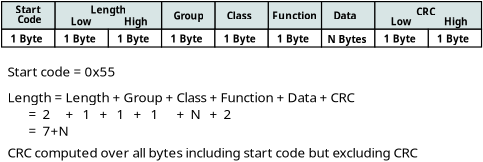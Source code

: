 <?xml version="1.0" encoding="UTF-8"?>
<dia:diagram xmlns:dia="http://www.lysator.liu.se/~alla/dia/">
  <dia:layer name="Background" visible="true" active="true">
    <dia:object type="Standard - Text" version="1" id="O0">
      <dia:attribute name="obj_pos">
        <dia:point val="5.675,11.217"/>
      </dia:attribute>
      <dia:attribute name="obj_bb">
        <dia:rectangle val="5.675,10.85;9.033,11.297"/>
      </dia:attribute>
      <dia:attribute name="text">
        <dia:composite type="text">
          <dia:attribute name="string">
            <dia:string>#Start code = 0x55#</dia:string>
          </dia:attribute>
          <dia:attribute name="font">
            <dia:font family="Cascadia Mono" style="0" name="Courier"/>
          </dia:attribute>
          <dia:attribute name="height">
            <dia:real val="0.423"/>
          </dia:attribute>
          <dia:attribute name="pos">
            <dia:point val="5.675,11.217"/>
          </dia:attribute>
          <dia:attribute name="color">
            <dia:color val="#000000"/>
          </dia:attribute>
          <dia:attribute name="alignment">
            <dia:enum val="0"/>
          </dia:attribute>
        </dia:composite>
      </dia:attribute>
      <dia:attribute name="valign">
        <dia:enum val="3"/>
      </dia:attribute>
    </dia:object>
    <dia:object type="Standard - Text" version="1" id="O1">
      <dia:attribute name="obj_pos">
        <dia:point val="5.675,11.867"/>
      </dia:attribute>
      <dia:attribute name="obj_bb">
        <dia:rectangle val="5.675,11.5;16.538,12.794"/>
      </dia:attribute>
      <dia:attribute name="text">
        <dia:composite type="text">
          <dia:attribute name="string">
            <dia:string>#Length = Length + Group + Class + Function + Data + CRC
       =  2     +   1   +   1   +   1      +  N   +  2
       =  7+N#</dia:string>
          </dia:attribute>
          <dia:attribute name="font">
            <dia:font family="Cascadia Mono" style="0" name="Courier"/>
          </dia:attribute>
          <dia:attribute name="height">
            <dia:real val="0.423"/>
          </dia:attribute>
          <dia:attribute name="pos">
            <dia:point val="5.675,11.867"/>
          </dia:attribute>
          <dia:attribute name="color">
            <dia:color val="#000000"/>
          </dia:attribute>
          <dia:attribute name="alignment">
            <dia:enum val="0"/>
          </dia:attribute>
        </dia:composite>
      </dia:attribute>
      <dia:attribute name="valign">
        <dia:enum val="3"/>
      </dia:attribute>
    </dia:object>
    <dia:object type="Standard - Text" version="1" id="O2">
      <dia:attribute name="obj_pos">
        <dia:point val="5.675,13.268"/>
      </dia:attribute>
      <dia:attribute name="obj_bb">
        <dia:rectangle val="5.675,12.9;18.71,13.348"/>
      </dia:attribute>
      <dia:attribute name="text">
        <dia:composite type="text">
          <dia:attribute name="string">
            <dia:string>#CRC computed over all bytes including start code but excluding CRC#</dia:string>
          </dia:attribute>
          <dia:attribute name="font">
            <dia:font family="Cascadia Mono" style="0" name="Courier"/>
          </dia:attribute>
          <dia:attribute name="height">
            <dia:real val="0.423"/>
          </dia:attribute>
          <dia:attribute name="pos">
            <dia:point val="5.675,13.268"/>
          </dia:attribute>
          <dia:attribute name="color">
            <dia:color val="#000000"/>
          </dia:attribute>
          <dia:attribute name="alignment">
            <dia:enum val="0"/>
          </dia:attribute>
        </dia:composite>
      </dia:attribute>
      <dia:attribute name="valign">
        <dia:enum val="3"/>
      </dia:attribute>
    </dia:object>
    <dia:group>
      <dia:object type="Standard - Box" version="0" id="O3">
        <dia:attribute name="obj_pos">
          <dia:point val="12.275,9.318"/>
        </dia:attribute>
        <dia:attribute name="obj_bb">
          <dia:rectangle val="12.26,9.303;13.64,10.033"/>
        </dia:attribute>
        <dia:attribute name="elem_corner">
          <dia:point val="12.275,9.318"/>
        </dia:attribute>
        <dia:attribute name="elem_width">
          <dia:real val="1.35"/>
        </dia:attribute>
        <dia:attribute name="elem_height">
          <dia:real val="0.7"/>
        </dia:attribute>
        <dia:attribute name="border_width">
          <dia:real val="0.03"/>
        </dia:attribute>
        <dia:attribute name="inner_color">
          <dia:color val="#d8e5e5"/>
        </dia:attribute>
        <dia:attribute name="show_background">
          <dia:boolean val="true"/>
        </dia:attribute>
      </dia:object>
      <dia:object type="Standard - Box" version="0" id="O4">
        <dia:attribute name="obj_pos">
          <dia:point val="10.925,9.318"/>
        </dia:attribute>
        <dia:attribute name="obj_bb">
          <dia:rectangle val="10.91,9.303;12.29,10.033"/>
        </dia:attribute>
        <dia:attribute name="elem_corner">
          <dia:point val="10.925,9.318"/>
        </dia:attribute>
        <dia:attribute name="elem_width">
          <dia:real val="1.35"/>
        </dia:attribute>
        <dia:attribute name="elem_height">
          <dia:real val="0.7"/>
        </dia:attribute>
        <dia:attribute name="border_width">
          <dia:real val="0.03"/>
        </dia:attribute>
        <dia:attribute name="inner_color">
          <dia:color val="#d8e5e5"/>
        </dia:attribute>
        <dia:attribute name="show_background">
          <dia:boolean val="true"/>
        </dia:attribute>
      </dia:object>
      <dia:object type="Standard - Box" version="0" id="O5">
        <dia:attribute name="obj_pos">
          <dia:point val="9.575,9.318"/>
        </dia:attribute>
        <dia:attribute name="obj_bb">
          <dia:rectangle val="9.56,9.303;10.94,10.033"/>
        </dia:attribute>
        <dia:attribute name="elem_corner">
          <dia:point val="9.575,9.318"/>
        </dia:attribute>
        <dia:attribute name="elem_width">
          <dia:real val="1.35"/>
        </dia:attribute>
        <dia:attribute name="elem_height">
          <dia:real val="0.7"/>
        </dia:attribute>
        <dia:attribute name="border_width">
          <dia:real val="0.03"/>
        </dia:attribute>
        <dia:attribute name="inner_color">
          <dia:color val="#d8e5e5"/>
        </dia:attribute>
        <dia:attribute name="show_background">
          <dia:boolean val="true"/>
        </dia:attribute>
      </dia:object>
      <dia:object type="Standard - Box" version="0" id="O6">
        <dia:attribute name="obj_pos">
          <dia:point val="6.875,9.318"/>
        </dia:attribute>
        <dia:attribute name="obj_bb">
          <dia:rectangle val="6.86,9.303;9.59,10.033"/>
        </dia:attribute>
        <dia:attribute name="elem_corner">
          <dia:point val="6.875,9.318"/>
        </dia:attribute>
        <dia:attribute name="elem_width">
          <dia:real val="2.7"/>
        </dia:attribute>
        <dia:attribute name="elem_height">
          <dia:real val="0.7"/>
        </dia:attribute>
        <dia:attribute name="border_width">
          <dia:real val="0.03"/>
        </dia:attribute>
        <dia:attribute name="inner_color">
          <dia:color val="#d8e5e5"/>
        </dia:attribute>
        <dia:attribute name="show_background">
          <dia:boolean val="true"/>
        </dia:attribute>
      </dia:object>
      <dia:object type="Standard - Text" version="1" id="O7">
        <dia:attribute name="obj_pos">
          <dia:point val="7.775,9.617"/>
        </dia:attribute>
        <dia:attribute name="obj_bb">
          <dia:rectangle val="7.775,9.34;8.675,9.678"/>
        </dia:attribute>
        <dia:attribute name="text">
          <dia:composite type="text">
            <dia:attribute name="string">
              <dia:string>#Length#</dia:string>
            </dia:attribute>
            <dia:attribute name="font">
              <dia:font family="Cascadia Mono" style="80" name="Courier"/>
            </dia:attribute>
            <dia:attribute name="height">
              <dia:real val="0.318"/>
            </dia:attribute>
            <dia:attribute name="pos">
              <dia:point val="7.775,9.617"/>
            </dia:attribute>
            <dia:attribute name="color">
              <dia:color val="#000000"/>
            </dia:attribute>
            <dia:attribute name="alignment">
              <dia:enum val="0"/>
            </dia:attribute>
          </dia:composite>
        </dia:attribute>
        <dia:attribute name="valign">
          <dia:enum val="3"/>
        </dia:attribute>
      </dia:object>
      <dia:object type="Standard - Box" version="0" id="O8">
        <dia:attribute name="obj_pos">
          <dia:point val="5.525,9.318"/>
        </dia:attribute>
        <dia:attribute name="obj_bb">
          <dia:rectangle val="5.51,9.303;6.89,10.033"/>
        </dia:attribute>
        <dia:attribute name="elem_corner">
          <dia:point val="5.525,9.318"/>
        </dia:attribute>
        <dia:attribute name="elem_width">
          <dia:real val="1.35"/>
        </dia:attribute>
        <dia:attribute name="elem_height">
          <dia:real val="0.7"/>
        </dia:attribute>
        <dia:attribute name="border_width">
          <dia:real val="0.03"/>
        </dia:attribute>
        <dia:attribute name="inner_color">
          <dia:color val="#d8e5e5"/>
        </dia:attribute>
        <dia:attribute name="show_background">
          <dia:boolean val="true"/>
        </dia:attribute>
      </dia:object>
      <dia:object type="Standard - Text" version="1" id="O9">
        <dia:attribute name="obj_pos">
          <dia:point val="9.875,9.768"/>
        </dia:attribute>
        <dia:attribute name="obj_bb">
          <dia:rectangle val="9.875,9.49;10.625,9.828"/>
        </dia:attribute>
        <dia:attribute name="text">
          <dia:composite type="text">
            <dia:attribute name="string">
              <dia:string>#Group#</dia:string>
            </dia:attribute>
            <dia:attribute name="font">
              <dia:font family="Cascadia Mono" style="80" name="Courier"/>
            </dia:attribute>
            <dia:attribute name="height">
              <dia:real val="0.318"/>
            </dia:attribute>
            <dia:attribute name="pos">
              <dia:point val="9.875,9.768"/>
            </dia:attribute>
            <dia:attribute name="color">
              <dia:color val="#000000"/>
            </dia:attribute>
            <dia:attribute name="alignment">
              <dia:enum val="0"/>
            </dia:attribute>
          </dia:composite>
        </dia:attribute>
        <dia:attribute name="valign">
          <dia:enum val="3"/>
        </dia:attribute>
      </dia:object>
      <dia:object type="Standard - Text" version="1" id="O10">
        <dia:attribute name="obj_pos">
          <dia:point val="7.275,9.918"/>
        </dia:attribute>
        <dia:attribute name="obj_bb">
          <dia:rectangle val="7.275,9.64;7.725,9.977"/>
        </dia:attribute>
        <dia:attribute name="text">
          <dia:composite type="text">
            <dia:attribute name="string">
              <dia:string>#Low#</dia:string>
            </dia:attribute>
            <dia:attribute name="font">
              <dia:font family="Cascadia Mono" style="80" name="Courier"/>
            </dia:attribute>
            <dia:attribute name="height">
              <dia:real val="0.318"/>
            </dia:attribute>
            <dia:attribute name="pos">
              <dia:point val="7.275,9.918"/>
            </dia:attribute>
            <dia:attribute name="color">
              <dia:color val="#000000"/>
            </dia:attribute>
            <dia:attribute name="alignment">
              <dia:enum val="0"/>
            </dia:attribute>
          </dia:composite>
        </dia:attribute>
        <dia:attribute name="valign">
          <dia:enum val="3"/>
        </dia:attribute>
      </dia:object>
      <dia:object type="Standard - Text" version="1" id="O11">
        <dia:attribute name="obj_pos">
          <dia:point val="8.625,9.918"/>
        </dia:attribute>
        <dia:attribute name="obj_bb">
          <dia:rectangle val="8.625,9.64;9.225,9.977"/>
        </dia:attribute>
        <dia:attribute name="text">
          <dia:composite type="text">
            <dia:attribute name="string">
              <dia:string>#High#</dia:string>
            </dia:attribute>
            <dia:attribute name="font">
              <dia:font family="Cascadia Mono" style="80" name="Courier"/>
            </dia:attribute>
            <dia:attribute name="height">
              <dia:real val="0.318"/>
            </dia:attribute>
            <dia:attribute name="pos">
              <dia:point val="8.625,9.918"/>
            </dia:attribute>
            <dia:attribute name="color">
              <dia:color val="#000000"/>
            </dia:attribute>
            <dia:attribute name="alignment">
              <dia:enum val="0"/>
            </dia:attribute>
          </dia:composite>
        </dia:attribute>
        <dia:attribute name="valign">
          <dia:enum val="3"/>
        </dia:attribute>
      </dia:object>
      <dia:group>
        <dia:object type="Standard - Text" version="1" id="O12">
          <dia:attribute name="obj_pos">
            <dia:point val="5.875,9.617"/>
          </dia:attribute>
          <dia:attribute name="obj_bb">
            <dia:rectangle val="5.875,9.34;6.625,9.678"/>
          </dia:attribute>
          <dia:attribute name="text">
            <dia:composite type="text">
              <dia:attribute name="string">
                <dia:string>#Start#</dia:string>
              </dia:attribute>
              <dia:attribute name="font">
                <dia:font family="Cascadia Mono" style="80" name="Courier"/>
              </dia:attribute>
              <dia:attribute name="height">
                <dia:real val="0.318"/>
              </dia:attribute>
              <dia:attribute name="pos">
                <dia:point val="5.875,9.617"/>
              </dia:attribute>
              <dia:attribute name="color">
                <dia:color val="#000000"/>
              </dia:attribute>
              <dia:attribute name="alignment">
                <dia:enum val="0"/>
              </dia:attribute>
            </dia:composite>
          </dia:attribute>
          <dia:attribute name="valign">
            <dia:enum val="3"/>
          </dia:attribute>
        </dia:object>
        <dia:object type="Standard - Text" version="1" id="O13">
          <dia:attribute name="obj_pos">
            <dia:point val="5.925,9.867"/>
          </dia:attribute>
          <dia:attribute name="obj_bb">
            <dia:rectangle val="5.925,9.59;6.525,9.928"/>
          </dia:attribute>
          <dia:attribute name="text">
            <dia:composite type="text">
              <dia:attribute name="string">
                <dia:string>#Code#</dia:string>
              </dia:attribute>
              <dia:attribute name="font">
                <dia:font family="Cascadia Mono" style="80" name="Courier"/>
              </dia:attribute>
              <dia:attribute name="height">
                <dia:real val="0.318"/>
              </dia:attribute>
              <dia:attribute name="pos">
                <dia:point val="5.925,9.867"/>
              </dia:attribute>
              <dia:attribute name="color">
                <dia:color val="#000000"/>
              </dia:attribute>
              <dia:attribute name="alignment">
                <dia:enum val="0"/>
              </dia:attribute>
            </dia:composite>
          </dia:attribute>
          <dia:attribute name="valign">
            <dia:enum val="3"/>
          </dia:attribute>
        </dia:object>
      </dia:group>
      <dia:object type="Standard - Text" version="1" id="O14">
        <dia:attribute name="obj_pos">
          <dia:point val="11.225,9.768"/>
        </dia:attribute>
        <dia:attribute name="obj_bb">
          <dia:rectangle val="11.225,9.49;11.975,9.828"/>
        </dia:attribute>
        <dia:attribute name="text">
          <dia:composite type="text">
            <dia:attribute name="string">
              <dia:string>#Class#</dia:string>
            </dia:attribute>
            <dia:attribute name="font">
              <dia:font family="Cascadia Mono" style="80" name="Courier"/>
            </dia:attribute>
            <dia:attribute name="height">
              <dia:real val="0.318"/>
            </dia:attribute>
            <dia:attribute name="pos">
              <dia:point val="11.225,9.768"/>
            </dia:attribute>
            <dia:attribute name="color">
              <dia:color val="#000000"/>
            </dia:attribute>
            <dia:attribute name="alignment">
              <dia:enum val="0"/>
            </dia:attribute>
          </dia:composite>
        </dia:attribute>
        <dia:attribute name="valign">
          <dia:enum val="3"/>
        </dia:attribute>
      </dia:object>
      <dia:object type="Standard - Text" version="1" id="O15">
        <dia:attribute name="obj_pos">
          <dia:point val="12.375,9.768"/>
        </dia:attribute>
        <dia:attribute name="obj_bb">
          <dia:rectangle val="12.375,9.49;13.575,9.828"/>
        </dia:attribute>
        <dia:attribute name="text">
          <dia:composite type="text">
            <dia:attribute name="string">
              <dia:string>#Function#</dia:string>
            </dia:attribute>
            <dia:attribute name="font">
              <dia:font family="Cascadia Mono" style="80" name="Courier"/>
            </dia:attribute>
            <dia:attribute name="height">
              <dia:real val="0.318"/>
            </dia:attribute>
            <dia:attribute name="pos">
              <dia:point val="12.375,9.768"/>
            </dia:attribute>
            <dia:attribute name="color">
              <dia:color val="#000000"/>
            </dia:attribute>
            <dia:attribute name="alignment">
              <dia:enum val="0"/>
            </dia:attribute>
          </dia:composite>
        </dia:attribute>
        <dia:attribute name="valign">
          <dia:enum val="3"/>
        </dia:attribute>
      </dia:object>
      <dia:group>
        <dia:object type="Standard - Box" version="0" id="O16">
          <dia:attribute name="obj_pos">
            <dia:point val="8.225,10.018"/>
          </dia:attribute>
          <dia:attribute name="obj_bb">
            <dia:rectangle val="8.21,10.002;9.59,10.482"/>
          </dia:attribute>
          <dia:attribute name="elem_corner">
            <dia:point val="8.225,10.018"/>
          </dia:attribute>
          <dia:attribute name="elem_width">
            <dia:real val="1.35"/>
          </dia:attribute>
          <dia:attribute name="elem_height">
            <dia:real val="0.45"/>
          </dia:attribute>
          <dia:attribute name="border_width">
            <dia:real val="0.03"/>
          </dia:attribute>
          <dia:attribute name="show_background">
            <dia:boolean val="true"/>
          </dia:attribute>
        </dia:object>
        <dia:object type="Standard - Text" version="1" id="O17">
          <dia:attribute name="obj_pos">
            <dia:point val="8.45,10.351"/>
          </dia:attribute>
          <dia:attribute name="obj_bb">
            <dia:rectangle val="8.45,10.074;9.35,10.411"/>
          </dia:attribute>
          <dia:attribute name="text">
            <dia:composite type="text">
              <dia:attribute name="string">
                <dia:string>#1 Byte#</dia:string>
              </dia:attribute>
              <dia:attribute name="font">
                <dia:font family="Cascadia Mono" style="80" name="Courier"/>
              </dia:attribute>
              <dia:attribute name="height">
                <dia:real val="0.318"/>
              </dia:attribute>
              <dia:attribute name="pos">
                <dia:point val="8.45,10.351"/>
              </dia:attribute>
              <dia:attribute name="color">
                <dia:color val="#000000"/>
              </dia:attribute>
              <dia:attribute name="alignment">
                <dia:enum val="0"/>
              </dia:attribute>
            </dia:composite>
          </dia:attribute>
          <dia:attribute name="valign">
            <dia:enum val="3"/>
          </dia:attribute>
        </dia:object>
      </dia:group>
      <dia:group>
        <dia:object type="Standard - Box" version="0" id="O18">
          <dia:attribute name="obj_pos">
            <dia:point val="5.525,10.018"/>
          </dia:attribute>
          <dia:attribute name="obj_bb">
            <dia:rectangle val="5.51,10.002;6.89,10.482"/>
          </dia:attribute>
          <dia:attribute name="elem_corner">
            <dia:point val="5.525,10.018"/>
          </dia:attribute>
          <dia:attribute name="elem_width">
            <dia:real val="1.35"/>
          </dia:attribute>
          <dia:attribute name="elem_height">
            <dia:real val="0.45"/>
          </dia:attribute>
          <dia:attribute name="border_width">
            <dia:real val="0.03"/>
          </dia:attribute>
          <dia:attribute name="show_background">
            <dia:boolean val="true"/>
          </dia:attribute>
        </dia:object>
        <dia:object type="Standard - Text" version="1" id="O19">
          <dia:attribute name="obj_pos">
            <dia:point val="5.75,10.351"/>
          </dia:attribute>
          <dia:attribute name="obj_bb">
            <dia:rectangle val="5.75,10.074;6.65,10.411"/>
          </dia:attribute>
          <dia:attribute name="text">
            <dia:composite type="text">
              <dia:attribute name="string">
                <dia:string>#1 Byte#</dia:string>
              </dia:attribute>
              <dia:attribute name="font">
                <dia:font family="Cascadia Mono" style="80" name="Courier"/>
              </dia:attribute>
              <dia:attribute name="height">
                <dia:real val="0.318"/>
              </dia:attribute>
              <dia:attribute name="pos">
                <dia:point val="5.75,10.351"/>
              </dia:attribute>
              <dia:attribute name="color">
                <dia:color val="#000000"/>
              </dia:attribute>
              <dia:attribute name="alignment">
                <dia:enum val="0"/>
              </dia:attribute>
            </dia:composite>
          </dia:attribute>
          <dia:attribute name="valign">
            <dia:enum val="3"/>
          </dia:attribute>
        </dia:object>
      </dia:group>
      <dia:group>
        <dia:object type="Standard - Box" version="0" id="O20">
          <dia:attribute name="obj_pos">
            <dia:point val="6.875,10.018"/>
          </dia:attribute>
          <dia:attribute name="obj_bb">
            <dia:rectangle val="6.86,10.002;8.24,10.482"/>
          </dia:attribute>
          <dia:attribute name="elem_corner">
            <dia:point val="6.875,10.018"/>
          </dia:attribute>
          <dia:attribute name="elem_width">
            <dia:real val="1.35"/>
          </dia:attribute>
          <dia:attribute name="elem_height">
            <dia:real val="0.45"/>
          </dia:attribute>
          <dia:attribute name="border_width">
            <dia:real val="0.03"/>
          </dia:attribute>
          <dia:attribute name="show_background">
            <dia:boolean val="true"/>
          </dia:attribute>
        </dia:object>
        <dia:object type="Standard - Text" version="1" id="O21">
          <dia:attribute name="obj_pos">
            <dia:point val="7.1,10.351"/>
          </dia:attribute>
          <dia:attribute name="obj_bb">
            <dia:rectangle val="7.1,10.074;8,10.411"/>
          </dia:attribute>
          <dia:attribute name="text">
            <dia:composite type="text">
              <dia:attribute name="string">
                <dia:string>#1 Byte#</dia:string>
              </dia:attribute>
              <dia:attribute name="font">
                <dia:font family="Cascadia Mono" style="80" name="Courier"/>
              </dia:attribute>
              <dia:attribute name="height">
                <dia:real val="0.318"/>
              </dia:attribute>
              <dia:attribute name="pos">
                <dia:point val="7.1,10.351"/>
              </dia:attribute>
              <dia:attribute name="color">
                <dia:color val="#000000"/>
              </dia:attribute>
              <dia:attribute name="alignment">
                <dia:enum val="0"/>
              </dia:attribute>
            </dia:composite>
          </dia:attribute>
          <dia:attribute name="valign">
            <dia:enum val="3"/>
          </dia:attribute>
        </dia:object>
      </dia:group>
      <dia:group>
        <dia:object type="Standard - Box" version="0" id="O22">
          <dia:attribute name="obj_pos">
            <dia:point val="9.575,10.018"/>
          </dia:attribute>
          <dia:attribute name="obj_bb">
            <dia:rectangle val="9.56,10.002;10.94,10.482"/>
          </dia:attribute>
          <dia:attribute name="elem_corner">
            <dia:point val="9.575,10.018"/>
          </dia:attribute>
          <dia:attribute name="elem_width">
            <dia:real val="1.35"/>
          </dia:attribute>
          <dia:attribute name="elem_height">
            <dia:real val="0.45"/>
          </dia:attribute>
          <dia:attribute name="border_width">
            <dia:real val="0.03"/>
          </dia:attribute>
          <dia:attribute name="show_background">
            <dia:boolean val="true"/>
          </dia:attribute>
        </dia:object>
        <dia:object type="Standard - Text" version="1" id="O23">
          <dia:attribute name="obj_pos">
            <dia:point val="9.8,10.351"/>
          </dia:attribute>
          <dia:attribute name="obj_bb">
            <dia:rectangle val="9.8,10.074;10.7,10.411"/>
          </dia:attribute>
          <dia:attribute name="text">
            <dia:composite type="text">
              <dia:attribute name="string">
                <dia:string>#1 Byte#</dia:string>
              </dia:attribute>
              <dia:attribute name="font">
                <dia:font family="Cascadia Mono" style="80" name="Courier"/>
              </dia:attribute>
              <dia:attribute name="height">
                <dia:real val="0.318"/>
              </dia:attribute>
              <dia:attribute name="pos">
                <dia:point val="9.8,10.351"/>
              </dia:attribute>
              <dia:attribute name="color">
                <dia:color val="#000000"/>
              </dia:attribute>
              <dia:attribute name="alignment">
                <dia:enum val="0"/>
              </dia:attribute>
            </dia:composite>
          </dia:attribute>
          <dia:attribute name="valign">
            <dia:enum val="3"/>
          </dia:attribute>
        </dia:object>
      </dia:group>
      <dia:group>
        <dia:object type="Standard - Box" version="0" id="O24">
          <dia:attribute name="obj_pos">
            <dia:point val="10.925,10.018"/>
          </dia:attribute>
          <dia:attribute name="obj_bb">
            <dia:rectangle val="10.91,10.002;12.29,10.482"/>
          </dia:attribute>
          <dia:attribute name="elem_corner">
            <dia:point val="10.925,10.018"/>
          </dia:attribute>
          <dia:attribute name="elem_width">
            <dia:real val="1.35"/>
          </dia:attribute>
          <dia:attribute name="elem_height">
            <dia:real val="0.45"/>
          </dia:attribute>
          <dia:attribute name="border_width">
            <dia:real val="0.03"/>
          </dia:attribute>
          <dia:attribute name="show_background">
            <dia:boolean val="true"/>
          </dia:attribute>
        </dia:object>
        <dia:object type="Standard - Text" version="1" id="O25">
          <dia:attribute name="obj_pos">
            <dia:point val="11.15,10.351"/>
          </dia:attribute>
          <dia:attribute name="obj_bb">
            <dia:rectangle val="11.15,10.074;12.05,10.411"/>
          </dia:attribute>
          <dia:attribute name="text">
            <dia:composite type="text">
              <dia:attribute name="string">
                <dia:string>#1 Byte#</dia:string>
              </dia:attribute>
              <dia:attribute name="font">
                <dia:font family="Cascadia Mono" style="80" name="Courier"/>
              </dia:attribute>
              <dia:attribute name="height">
                <dia:real val="0.318"/>
              </dia:attribute>
              <dia:attribute name="pos">
                <dia:point val="11.15,10.351"/>
              </dia:attribute>
              <dia:attribute name="color">
                <dia:color val="#000000"/>
              </dia:attribute>
              <dia:attribute name="alignment">
                <dia:enum val="0"/>
              </dia:attribute>
            </dia:composite>
          </dia:attribute>
          <dia:attribute name="valign">
            <dia:enum val="3"/>
          </dia:attribute>
        </dia:object>
      </dia:group>
      <dia:group>
        <dia:object type="Standard - Box" version="0" id="O26">
          <dia:attribute name="obj_pos">
            <dia:point val="12.275,10.018"/>
          </dia:attribute>
          <dia:attribute name="obj_bb">
            <dia:rectangle val="12.26,10.002;13.64,10.482"/>
          </dia:attribute>
          <dia:attribute name="elem_corner">
            <dia:point val="12.275,10.018"/>
          </dia:attribute>
          <dia:attribute name="elem_width">
            <dia:real val="1.35"/>
          </dia:attribute>
          <dia:attribute name="elem_height">
            <dia:real val="0.45"/>
          </dia:attribute>
          <dia:attribute name="border_width">
            <dia:real val="0.03"/>
          </dia:attribute>
          <dia:attribute name="show_background">
            <dia:boolean val="true"/>
          </dia:attribute>
        </dia:object>
        <dia:object type="Standard - Text" version="1" id="O27">
          <dia:attribute name="obj_pos">
            <dia:point val="12.5,10.351"/>
          </dia:attribute>
          <dia:attribute name="obj_bb">
            <dia:rectangle val="12.5,10.074;13.4,10.411"/>
          </dia:attribute>
          <dia:attribute name="text">
            <dia:composite type="text">
              <dia:attribute name="string">
                <dia:string>#1 Byte#</dia:string>
              </dia:attribute>
              <dia:attribute name="font">
                <dia:font family="Cascadia Mono" style="80" name="Courier"/>
              </dia:attribute>
              <dia:attribute name="height">
                <dia:real val="0.318"/>
              </dia:attribute>
              <dia:attribute name="pos">
                <dia:point val="12.5,10.351"/>
              </dia:attribute>
              <dia:attribute name="color">
                <dia:color val="#000000"/>
              </dia:attribute>
              <dia:attribute name="alignment">
                <dia:enum val="0"/>
              </dia:attribute>
            </dia:composite>
          </dia:attribute>
          <dia:attribute name="valign">
            <dia:enum val="3"/>
          </dia:attribute>
        </dia:object>
      </dia:group>
      <dia:object type="Standard - Box" version="0" id="O28">
        <dia:attribute name="obj_pos">
          <dia:point val="13.625,9.318"/>
        </dia:attribute>
        <dia:attribute name="obj_bb">
          <dia:rectangle val="13.61,9.303;14.99,10.033"/>
        </dia:attribute>
        <dia:attribute name="elem_corner">
          <dia:point val="13.625,9.318"/>
        </dia:attribute>
        <dia:attribute name="elem_width">
          <dia:real val="1.35"/>
        </dia:attribute>
        <dia:attribute name="elem_height">
          <dia:real val="0.7"/>
        </dia:attribute>
        <dia:attribute name="border_width">
          <dia:real val="0.03"/>
        </dia:attribute>
        <dia:attribute name="inner_color">
          <dia:color val="#d8e5e5"/>
        </dia:attribute>
        <dia:attribute name="show_background">
          <dia:boolean val="true"/>
        </dia:attribute>
      </dia:object>
      <dia:group>
        <dia:object type="Standard - Box" version="0" id="O29">
          <dia:attribute name="obj_pos">
            <dia:point val="13.625,10.018"/>
          </dia:attribute>
          <dia:attribute name="obj_bb">
            <dia:rectangle val="13.61,10.002;14.99,10.482"/>
          </dia:attribute>
          <dia:attribute name="elem_corner">
            <dia:point val="13.625,10.018"/>
          </dia:attribute>
          <dia:attribute name="elem_width">
            <dia:real val="1.35"/>
          </dia:attribute>
          <dia:attribute name="elem_height">
            <dia:real val="0.45"/>
          </dia:attribute>
          <dia:attribute name="border_width">
            <dia:real val="0.03"/>
          </dia:attribute>
          <dia:attribute name="show_background">
            <dia:boolean val="true"/>
          </dia:attribute>
        </dia:object>
        <dia:object type="Standard - Text" version="1" id="O30">
          <dia:attribute name="obj_pos">
            <dia:point val="13.775,10.367"/>
          </dia:attribute>
          <dia:attribute name="obj_bb">
            <dia:rectangle val="13.775,10.09;14.825,10.428"/>
          </dia:attribute>
          <dia:attribute name="text">
            <dia:composite type="text">
              <dia:attribute name="string">
                <dia:string>#N Bytes#</dia:string>
              </dia:attribute>
              <dia:attribute name="font">
                <dia:font family="Cascadia Mono" style="80" name="Courier"/>
              </dia:attribute>
              <dia:attribute name="height">
                <dia:real val="0.318"/>
              </dia:attribute>
              <dia:attribute name="pos">
                <dia:point val="13.775,10.367"/>
              </dia:attribute>
              <dia:attribute name="color">
                <dia:color val="#000000"/>
              </dia:attribute>
              <dia:attribute name="alignment">
                <dia:enum val="0"/>
              </dia:attribute>
            </dia:composite>
          </dia:attribute>
          <dia:attribute name="valign">
            <dia:enum val="3"/>
          </dia:attribute>
        </dia:object>
      </dia:group>
      <dia:object type="Standard - Text" version="1" id="O31">
        <dia:attribute name="obj_pos">
          <dia:point val="13.925,9.768"/>
        </dia:attribute>
        <dia:attribute name="obj_bb">
          <dia:rectangle val="13.925,9.49;14.525,9.828"/>
        </dia:attribute>
        <dia:attribute name="text">
          <dia:composite type="text">
            <dia:attribute name="string">
              <dia:string>#Data#</dia:string>
            </dia:attribute>
            <dia:attribute name="font">
              <dia:font family="Cascadia Mono" style="80" name="Courier"/>
            </dia:attribute>
            <dia:attribute name="height">
              <dia:real val="0.318"/>
            </dia:attribute>
            <dia:attribute name="pos">
              <dia:point val="13.925,9.768"/>
            </dia:attribute>
            <dia:attribute name="color">
              <dia:color val="#000000"/>
            </dia:attribute>
            <dia:attribute name="alignment">
              <dia:enum val="0"/>
            </dia:attribute>
          </dia:composite>
        </dia:attribute>
        <dia:attribute name="valign">
          <dia:enum val="3"/>
        </dia:attribute>
      </dia:object>
      <dia:object type="Standard - Box" version="0" id="O32">
        <dia:attribute name="obj_pos">
          <dia:point val="14.975,9.318"/>
        </dia:attribute>
        <dia:attribute name="obj_bb">
          <dia:rectangle val="14.96,9.303;17.69,10.033"/>
        </dia:attribute>
        <dia:attribute name="elem_corner">
          <dia:point val="14.975,9.318"/>
        </dia:attribute>
        <dia:attribute name="elem_width">
          <dia:real val="2.7"/>
        </dia:attribute>
        <dia:attribute name="elem_height">
          <dia:real val="0.7"/>
        </dia:attribute>
        <dia:attribute name="border_width">
          <dia:real val="0.03"/>
        </dia:attribute>
        <dia:attribute name="inner_color">
          <dia:color val="#d8e5e5"/>
        </dia:attribute>
        <dia:attribute name="show_background">
          <dia:boolean val="true"/>
        </dia:attribute>
      </dia:object>
      <dia:object type="Standard - Text" version="1" id="O33">
        <dia:attribute name="obj_pos">
          <dia:point val="15.375,9.918"/>
        </dia:attribute>
        <dia:attribute name="obj_bb">
          <dia:rectangle val="15.375,9.64;15.825,9.977"/>
        </dia:attribute>
        <dia:attribute name="text">
          <dia:composite type="text">
            <dia:attribute name="string">
              <dia:string>#Low#</dia:string>
            </dia:attribute>
            <dia:attribute name="font">
              <dia:font family="Cascadia Mono" style="80" name="Courier"/>
            </dia:attribute>
            <dia:attribute name="height">
              <dia:real val="0.318"/>
            </dia:attribute>
            <dia:attribute name="pos">
              <dia:point val="15.375,9.918"/>
            </dia:attribute>
            <dia:attribute name="color">
              <dia:color val="#000000"/>
            </dia:attribute>
            <dia:attribute name="alignment">
              <dia:enum val="0"/>
            </dia:attribute>
          </dia:composite>
        </dia:attribute>
        <dia:attribute name="valign">
          <dia:enum val="3"/>
        </dia:attribute>
      </dia:object>
      <dia:object type="Standard - Text" version="1" id="O34">
        <dia:attribute name="obj_pos">
          <dia:point val="16.725,9.918"/>
        </dia:attribute>
        <dia:attribute name="obj_bb">
          <dia:rectangle val="16.725,9.64;17.325,9.977"/>
        </dia:attribute>
        <dia:attribute name="text">
          <dia:composite type="text">
            <dia:attribute name="string">
              <dia:string>#High#</dia:string>
            </dia:attribute>
            <dia:attribute name="font">
              <dia:font family="Cascadia Mono" style="80" name="Courier"/>
            </dia:attribute>
            <dia:attribute name="height">
              <dia:real val="0.318"/>
            </dia:attribute>
            <dia:attribute name="pos">
              <dia:point val="16.725,9.918"/>
            </dia:attribute>
            <dia:attribute name="color">
              <dia:color val="#000000"/>
            </dia:attribute>
            <dia:attribute name="alignment">
              <dia:enum val="0"/>
            </dia:attribute>
          </dia:composite>
        </dia:attribute>
        <dia:attribute name="valign">
          <dia:enum val="3"/>
        </dia:attribute>
      </dia:object>
      <dia:group>
        <dia:object type="Standard - Box" version="0" id="O35">
          <dia:attribute name="obj_pos">
            <dia:point val="16.325,10.018"/>
          </dia:attribute>
          <dia:attribute name="obj_bb">
            <dia:rectangle val="16.31,10.002;17.69,10.482"/>
          </dia:attribute>
          <dia:attribute name="elem_corner">
            <dia:point val="16.325,10.018"/>
          </dia:attribute>
          <dia:attribute name="elem_width">
            <dia:real val="1.35"/>
          </dia:attribute>
          <dia:attribute name="elem_height">
            <dia:real val="0.45"/>
          </dia:attribute>
          <dia:attribute name="border_width">
            <dia:real val="0.03"/>
          </dia:attribute>
          <dia:attribute name="show_background">
            <dia:boolean val="true"/>
          </dia:attribute>
        </dia:object>
        <dia:object type="Standard - Text" version="1" id="O36">
          <dia:attribute name="obj_pos">
            <dia:point val="16.55,10.351"/>
          </dia:attribute>
          <dia:attribute name="obj_bb">
            <dia:rectangle val="16.55,10.074;17.45,10.411"/>
          </dia:attribute>
          <dia:attribute name="text">
            <dia:composite type="text">
              <dia:attribute name="string">
                <dia:string>#1 Byte#</dia:string>
              </dia:attribute>
              <dia:attribute name="font">
                <dia:font family="Cascadia Mono" style="80" name="Courier"/>
              </dia:attribute>
              <dia:attribute name="height">
                <dia:real val="0.318"/>
              </dia:attribute>
              <dia:attribute name="pos">
                <dia:point val="16.55,10.351"/>
              </dia:attribute>
              <dia:attribute name="color">
                <dia:color val="#000000"/>
              </dia:attribute>
              <dia:attribute name="alignment">
                <dia:enum val="0"/>
              </dia:attribute>
            </dia:composite>
          </dia:attribute>
          <dia:attribute name="valign">
            <dia:enum val="3"/>
          </dia:attribute>
        </dia:object>
      </dia:group>
      <dia:group>
        <dia:object type="Standard - Box" version="0" id="O37">
          <dia:attribute name="obj_pos">
            <dia:point val="14.975,10.018"/>
          </dia:attribute>
          <dia:attribute name="obj_bb">
            <dia:rectangle val="14.96,10.002;16.34,10.482"/>
          </dia:attribute>
          <dia:attribute name="elem_corner">
            <dia:point val="14.975,10.018"/>
          </dia:attribute>
          <dia:attribute name="elem_width">
            <dia:real val="1.35"/>
          </dia:attribute>
          <dia:attribute name="elem_height">
            <dia:real val="0.45"/>
          </dia:attribute>
          <dia:attribute name="border_width">
            <dia:real val="0.03"/>
          </dia:attribute>
          <dia:attribute name="show_background">
            <dia:boolean val="true"/>
          </dia:attribute>
        </dia:object>
        <dia:object type="Standard - Text" version="1" id="O38">
          <dia:attribute name="obj_pos">
            <dia:point val="15.2,10.351"/>
          </dia:attribute>
          <dia:attribute name="obj_bb">
            <dia:rectangle val="15.2,10.074;16.1,10.411"/>
          </dia:attribute>
          <dia:attribute name="text">
            <dia:composite type="text">
              <dia:attribute name="string">
                <dia:string>#1 Byte#</dia:string>
              </dia:attribute>
              <dia:attribute name="font">
                <dia:font family="Cascadia Mono" style="80" name="Courier"/>
              </dia:attribute>
              <dia:attribute name="height">
                <dia:real val="0.318"/>
              </dia:attribute>
              <dia:attribute name="pos">
                <dia:point val="15.2,10.351"/>
              </dia:attribute>
              <dia:attribute name="color">
                <dia:color val="#000000"/>
              </dia:attribute>
              <dia:attribute name="alignment">
                <dia:enum val="0"/>
              </dia:attribute>
            </dia:composite>
          </dia:attribute>
          <dia:attribute name="valign">
            <dia:enum val="3"/>
          </dia:attribute>
        </dia:object>
      </dia:group>
      <dia:object type="Standard - Text" version="1" id="O39">
        <dia:attribute name="obj_pos">
          <dia:point val="16.025,9.668"/>
        </dia:attribute>
        <dia:attribute name="obj_bb">
          <dia:rectangle val="16.025,9.39;16.475,9.727"/>
        </dia:attribute>
        <dia:attribute name="text">
          <dia:composite type="text">
            <dia:attribute name="string">
              <dia:string>#CRC#</dia:string>
            </dia:attribute>
            <dia:attribute name="font">
              <dia:font family="Cascadia Mono" style="80" name="Courier"/>
            </dia:attribute>
            <dia:attribute name="height">
              <dia:real val="0.318"/>
            </dia:attribute>
            <dia:attribute name="pos">
              <dia:point val="16.025,9.668"/>
            </dia:attribute>
            <dia:attribute name="color">
              <dia:color val="#000000"/>
            </dia:attribute>
            <dia:attribute name="alignment">
              <dia:enum val="0"/>
            </dia:attribute>
          </dia:composite>
        </dia:attribute>
        <dia:attribute name="valign">
          <dia:enum val="3"/>
        </dia:attribute>
      </dia:object>
    </dia:group>
  </dia:layer>
</dia:diagram>
